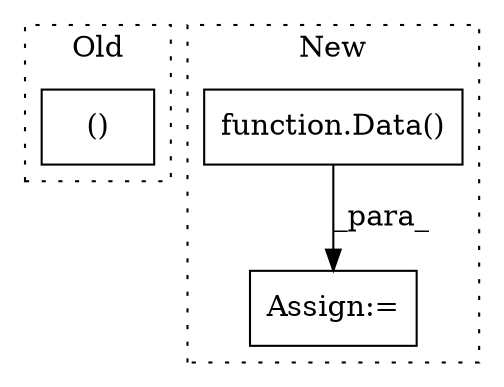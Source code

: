 digraph G {
subgraph cluster0 {
1 [label="()" a="54" s="2985" l="2" shape="box"];
label = "Old";
style="dotted";
}
subgraph cluster1 {
2 [label="function.Data()" a="75" s="6676" l="12" shape="box"];
3 [label="Assign:=" a="68" s="6673" l="3" shape="box"];
label = "New";
style="dotted";
}
2 -> 3 [label="_para_"];
}